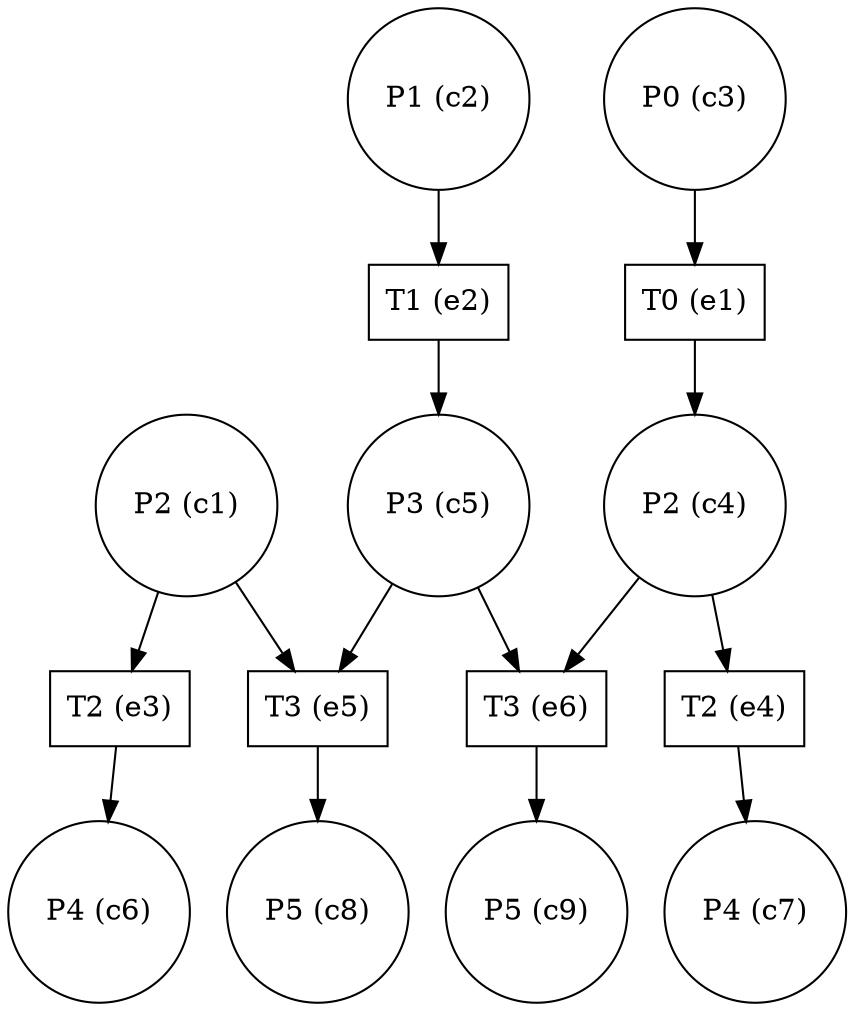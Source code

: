 digraph test {
  c1 -> e5;
  c1 -> e3;
  c2 -> e2;
  c3 -> e1;
  e1 -> c4;
  c4 -> e6;
  c4 -> e4;
  e2 -> c5;
  c5 -> e6;
  c5 -> e5;
  e3 -> c6;
  e4 -> c7;
  e5 -> c8;
  e6 -> c9;
  c1 [label="P2 (c1)" shape=circle];
  c2 [label="P1 (c2)" shape=circle];
  c3 [label="P0 (c3)" shape=circle];
  c4 [label="P2 (c4)" shape=circle];
  c5 [label="P3 (c5)" shape=circle];
  c6 [label="P4 (c6)" shape=circle];
  c7 [label="P4 (c7)" shape=circle];
  c8 [label="P5 (c8)" shape=circle];
  c9 [label="P5 (c9)" shape=circle];
  e1 [label="T0 (e1)" shape=box];
  e2 [label="T1 (e2)" shape=box];
  e3 [label="T2 (e3)" shape=box];
  e4 [label="T2 (e4)" shape=box];
  e5 [label="T3 (e5)" shape=box];
  e6 [label="T3 (e6)" shape=box];
}

